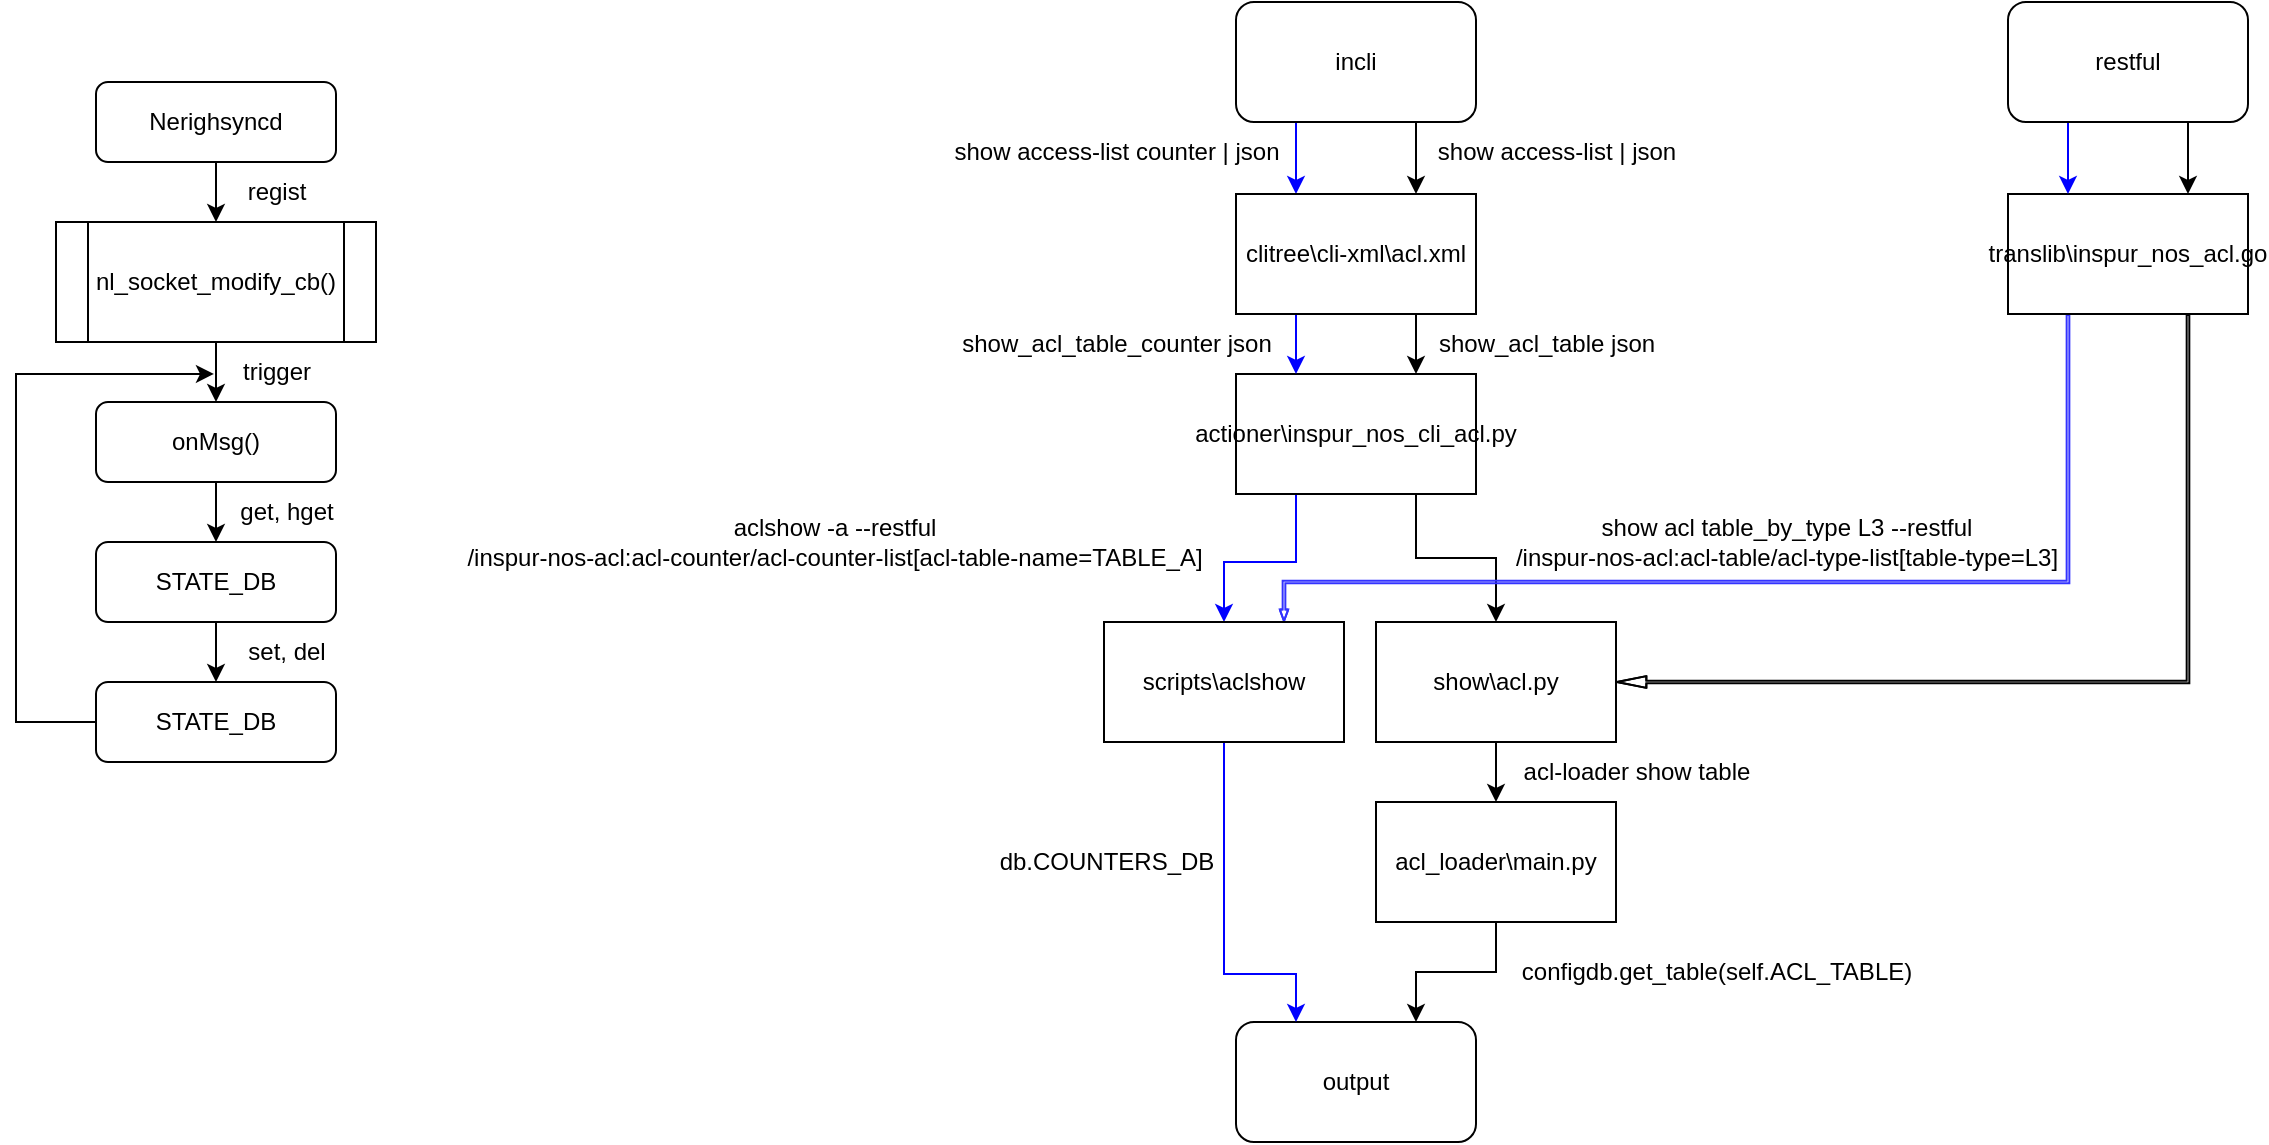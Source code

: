 <mxfile version="20.2.2" type="github">
  <diagram id="C5RBs43oDa-KdzZeNtuy" name="Page-1">
    <mxGraphModel dx="1785" dy="1684" grid="1" gridSize="10" guides="1" tooltips="1" connect="1" arrows="1" fold="1" page="1" pageScale="1" pageWidth="827" pageHeight="1169" math="0" shadow="0">
      <root>
        <mxCell id="WIyWlLk6GJQsqaUBKTNV-0" />
        <mxCell id="WIyWlLk6GJQsqaUBKTNV-1" parent="WIyWlLk6GJQsqaUBKTNV-0" />
        <mxCell id="yO1y78sVCAmucmQ93rex-3" value="" style="edgeStyle=orthogonalEdgeStyle;rounded=0;orthogonalLoop=1;jettySize=auto;html=1;" parent="WIyWlLk6GJQsqaUBKTNV-1" source="WIyWlLk6GJQsqaUBKTNV-3" target="yO1y78sVCAmucmQ93rex-0" edge="1">
          <mxGeometry relative="1" as="geometry">
            <Array as="points" />
          </mxGeometry>
        </mxCell>
        <mxCell id="WIyWlLk6GJQsqaUBKTNV-3" value="Nerighsyncd" style="rounded=1;whiteSpace=wrap;html=1;fontSize=12;glass=0;strokeWidth=1;shadow=0;" parent="WIyWlLk6GJQsqaUBKTNV-1" vertex="1">
          <mxGeometry x="-150" y="30" width="120" height="40" as="geometry" />
        </mxCell>
        <mxCell id="yO1y78sVCAmucmQ93rex-11" value="" style="edgeStyle=orthogonalEdgeStyle;rounded=0;orthogonalLoop=1;jettySize=auto;html=1;" parent="WIyWlLk6GJQsqaUBKTNV-1" source="WIyWlLk6GJQsqaUBKTNV-7" target="yO1y78sVCAmucmQ93rex-9" edge="1">
          <mxGeometry relative="1" as="geometry" />
        </mxCell>
        <mxCell id="WIyWlLk6GJQsqaUBKTNV-7" value="onMsg()" style="rounded=1;whiteSpace=wrap;html=1;fontSize=12;glass=0;strokeWidth=1;shadow=0;" parent="WIyWlLk6GJQsqaUBKTNV-1" vertex="1">
          <mxGeometry x="-150" y="190" width="120" height="40" as="geometry" />
        </mxCell>
        <mxCell id="yO1y78sVCAmucmQ93rex-23" value="" style="edgeStyle=orthogonalEdgeStyle;rounded=0;orthogonalLoop=1;jettySize=auto;html=1;" parent="WIyWlLk6GJQsqaUBKTNV-1" source="yO1y78sVCAmucmQ93rex-0" edge="1">
          <mxGeometry relative="1" as="geometry">
            <mxPoint x="-90" y="190" as="targetPoint" />
          </mxGeometry>
        </mxCell>
        <mxCell id="yO1y78sVCAmucmQ93rex-0" value="nl_socket_modify_cb()" style="shape=process;whiteSpace=wrap;html=1;backgroundOutline=1;" parent="WIyWlLk6GJQsqaUBKTNV-1" vertex="1">
          <mxGeometry x="-170" y="100" width="160" height="60" as="geometry" />
        </mxCell>
        <mxCell id="yO1y78sVCAmucmQ93rex-8" value="regist" style="text;html=1;align=center;verticalAlign=middle;resizable=0;points=[];autosize=1;strokeColor=none;fillColor=none;" parent="WIyWlLk6GJQsqaUBKTNV-1" vertex="1">
          <mxGeometry x="-85" y="70" width="50" height="30" as="geometry" />
        </mxCell>
        <mxCell id="yO1y78sVCAmucmQ93rex-16" value="" style="edgeStyle=orthogonalEdgeStyle;rounded=0;orthogonalLoop=1;jettySize=auto;html=1;" parent="WIyWlLk6GJQsqaUBKTNV-1" source="yO1y78sVCAmucmQ93rex-9" target="yO1y78sVCAmucmQ93rex-15" edge="1">
          <mxGeometry relative="1" as="geometry" />
        </mxCell>
        <mxCell id="yO1y78sVCAmucmQ93rex-9" value="STATE_DB" style="rounded=1;whiteSpace=wrap;html=1;fontSize=12;glass=0;strokeWidth=1;shadow=0;" parent="WIyWlLk6GJQsqaUBKTNV-1" vertex="1">
          <mxGeometry x="-150" y="260" width="120" height="40" as="geometry" />
        </mxCell>
        <mxCell id="yO1y78sVCAmucmQ93rex-12" value="get, hget" style="text;html=1;align=center;verticalAlign=middle;resizable=0;points=[];autosize=1;strokeColor=none;fillColor=none;" parent="WIyWlLk6GJQsqaUBKTNV-1" vertex="1">
          <mxGeometry x="-90" y="230" width="70" height="30" as="geometry" />
        </mxCell>
        <mxCell id="yO1y78sVCAmucmQ93rex-28" style="edgeStyle=orthogonalEdgeStyle;rounded=0;orthogonalLoop=1;jettySize=auto;html=1;entryX=-0.017;entryY=0.533;entryDx=0;entryDy=0;entryPerimeter=0;" parent="WIyWlLk6GJQsqaUBKTNV-1" source="yO1y78sVCAmucmQ93rex-15" target="yO1y78sVCAmucmQ93rex-26" edge="1">
          <mxGeometry relative="1" as="geometry">
            <mxPoint x="-220" y="180" as="targetPoint" />
            <Array as="points">
              <mxPoint x="-190" y="350" />
              <mxPoint x="-190" y="176" />
            </Array>
          </mxGeometry>
        </mxCell>
        <mxCell id="yO1y78sVCAmucmQ93rex-15" value="STATE_DB" style="rounded=1;whiteSpace=wrap;html=1;fontSize=12;glass=0;strokeWidth=1;shadow=0;" parent="WIyWlLk6GJQsqaUBKTNV-1" vertex="1">
          <mxGeometry x="-150" y="330" width="120" height="40" as="geometry" />
        </mxCell>
        <mxCell id="yO1y78sVCAmucmQ93rex-17" value="set, del" style="text;html=1;align=center;verticalAlign=middle;resizable=0;points=[];autosize=1;strokeColor=none;fillColor=none;" parent="WIyWlLk6GJQsqaUBKTNV-1" vertex="1">
          <mxGeometry x="-85" y="300" width="60" height="30" as="geometry" />
        </mxCell>
        <mxCell id="yO1y78sVCAmucmQ93rex-26" value="trigger" style="text;html=1;align=center;verticalAlign=middle;resizable=0;points=[];autosize=1;strokeColor=none;fillColor=none;" parent="WIyWlLk6GJQsqaUBKTNV-1" vertex="1">
          <mxGeometry x="-90" y="160" width="60" height="30" as="geometry" />
        </mxCell>
        <mxCell id="ybTX2wybyMsjhAQIcvc8-15" value="" style="edgeStyle=orthogonalEdgeStyle;rounded=0;orthogonalLoop=1;jettySize=auto;html=1;strokeColor=#000000;" edge="1" parent="WIyWlLk6GJQsqaUBKTNV-1" source="W5HpRq3daMPz91uDNiNY-3" target="W5HpRq3daMPz91uDNiNY-4">
          <mxGeometry relative="1" as="geometry" />
        </mxCell>
        <mxCell id="W5HpRq3daMPz91uDNiNY-3" value="show\acl.py" style="whiteSpace=wrap;html=1;" parent="WIyWlLk6GJQsqaUBKTNV-1" vertex="1">
          <mxGeometry x="490" y="300" width="120" height="60" as="geometry" />
        </mxCell>
        <mxCell id="ybTX2wybyMsjhAQIcvc8-22" value="" style="edgeStyle=orthogonalEdgeStyle;rounded=0;orthogonalLoop=1;jettySize=auto;html=1;strokeColor=#000000;entryX=0.75;entryY=0;entryDx=0;entryDy=0;" edge="1" parent="WIyWlLk6GJQsqaUBKTNV-1" source="W5HpRq3daMPz91uDNiNY-4" target="W5HpRq3daMPz91uDNiNY-7">
          <mxGeometry relative="1" as="geometry" />
        </mxCell>
        <mxCell id="W5HpRq3daMPz91uDNiNY-4" value="acl_loader\main.py" style="whiteSpace=wrap;html=1;" parent="WIyWlLk6GJQsqaUBKTNV-1" vertex="1">
          <mxGeometry x="490" y="390" width="120" height="60" as="geometry" />
        </mxCell>
        <mxCell id="UM4itqm9FLcUcEC3_RaC-1" value="" style="edgeStyle=orthogonalEdgeStyle;rounded=0;orthogonalLoop=1;jettySize=auto;html=1;exitX=0.75;exitY=1;exitDx=0;exitDy=0;entryX=0.75;entryY=0;entryDx=0;entryDy=0;" parent="WIyWlLk6GJQsqaUBKTNV-1" source="W5HpRq3daMPz91uDNiNY-5" target="UM4itqm9FLcUcEC3_RaC-0" edge="1">
          <mxGeometry relative="1" as="geometry" />
        </mxCell>
        <mxCell id="ybTX2wybyMsjhAQIcvc8-1" value="" style="edgeStyle=orthogonalEdgeStyle;rounded=0;orthogonalLoop=1;jettySize=auto;html=1;exitX=0.25;exitY=1;exitDx=0;exitDy=0;entryX=0.25;entryY=0;entryDx=0;entryDy=0;strokeColor=#0000FF;" edge="1" parent="WIyWlLk6GJQsqaUBKTNV-1" source="W5HpRq3daMPz91uDNiNY-5" target="UM4itqm9FLcUcEC3_RaC-0">
          <mxGeometry relative="1" as="geometry">
            <Array as="points">
              <mxPoint x="450" y="58" />
              <mxPoint x="450" y="80" />
            </Array>
          </mxGeometry>
        </mxCell>
        <mxCell id="W5HpRq3daMPz91uDNiNY-5" value="incli" style="rounded=1;whiteSpace=wrap;html=1;" parent="WIyWlLk6GJQsqaUBKTNV-1" vertex="1">
          <mxGeometry x="420" y="-10" width="120" height="60" as="geometry" />
        </mxCell>
        <mxCell id="ybTX2wybyMsjhAQIcvc8-10" value="" style="edgeStyle=orthogonalEdgeStyle;rounded=0;orthogonalLoop=1;jettySize=auto;html=1;entryX=0.5;entryY=0;entryDx=0;entryDy=0;exitX=0.75;exitY=1;exitDx=0;exitDy=0;" edge="1" parent="WIyWlLk6GJQsqaUBKTNV-1" source="W5HpRq3daMPz91uDNiNY-6" target="W5HpRq3daMPz91uDNiNY-3">
          <mxGeometry relative="1" as="geometry" />
        </mxCell>
        <mxCell id="ybTX2wybyMsjhAQIcvc8-12" value="" style="edgeStyle=orthogonalEdgeStyle;rounded=0;orthogonalLoop=1;jettySize=auto;html=1;strokeColor=#0000FF;entryX=0.5;entryY=0;entryDx=0;entryDy=0;exitX=0.25;exitY=1;exitDx=0;exitDy=0;" edge="1" parent="WIyWlLk6GJQsqaUBKTNV-1" source="W5HpRq3daMPz91uDNiNY-6" target="ybTX2wybyMsjhAQIcvc8-11">
          <mxGeometry relative="1" as="geometry">
            <Array as="points">
              <mxPoint x="450" y="270" />
              <mxPoint x="414" y="270" />
            </Array>
          </mxGeometry>
        </mxCell>
        <mxCell id="W5HpRq3daMPz91uDNiNY-6" value="actioner\inspur_nos_cli_acl.py" style="whiteSpace=wrap;html=1;" parent="WIyWlLk6GJQsqaUBKTNV-1" vertex="1">
          <mxGeometry x="420" y="176" width="120" height="60" as="geometry" />
        </mxCell>
        <mxCell id="W5HpRq3daMPz91uDNiNY-7" value="output" style="rounded=1;whiteSpace=wrap;html=1;" parent="WIyWlLk6GJQsqaUBKTNV-1" vertex="1">
          <mxGeometry x="420" y="500" width="120" height="60" as="geometry" />
        </mxCell>
        <mxCell id="W5HpRq3daMPz91uDNiNY-14" value="show access-list | json" style="text;html=1;align=center;verticalAlign=middle;resizable=0;points=[];autosize=1;strokeColor=none;fillColor=none;" parent="WIyWlLk6GJQsqaUBKTNV-1" vertex="1">
          <mxGeometry x="510" y="50" width="140" height="30" as="geometry" />
        </mxCell>
        <mxCell id="W5HpRq3daMPz91uDNiNY-17" value="acl-loader show table" style="text;html=1;align=center;verticalAlign=middle;resizable=0;points=[];autosize=1;strokeColor=none;fillColor=none;" parent="WIyWlLk6GJQsqaUBKTNV-1" vertex="1">
          <mxGeometry x="550" y="360" width="140" height="30" as="geometry" />
        </mxCell>
        <mxCell id="W5HpRq3daMPz91uDNiNY-19" value="configdb.get_table(self.ACL_TABLE)" style="text;html=1;align=center;verticalAlign=middle;resizable=0;points=[];autosize=1;strokeColor=none;fillColor=none;" parent="WIyWlLk6GJQsqaUBKTNV-1" vertex="1">
          <mxGeometry x="550" y="460" width="220" height="30" as="geometry" />
        </mxCell>
        <mxCell id="ybTX2wybyMsjhAQIcvc8-24" value="" style="edgeStyle=orthogonalEdgeStyle;rounded=0;orthogonalLoop=1;jettySize=auto;html=1;strokeColor=#3333FF;entryX=0.75;entryY=0;entryDx=0;entryDy=0;exitX=0.25;exitY=1;exitDx=0;exitDy=0;shape=flexArrow;endWidth=1.857;endSize=1.577;width=1.346;" edge="1" parent="WIyWlLk6GJQsqaUBKTNV-1" source="ZWctr04iE0Foz0xTzk2P-0" target="ybTX2wybyMsjhAQIcvc8-11">
          <mxGeometry relative="1" as="geometry">
            <mxPoint x="910" y="256" as="targetPoint" />
            <Array as="points">
              <mxPoint x="836" y="280" />
              <mxPoint x="444" y="280" />
            </Array>
          </mxGeometry>
        </mxCell>
        <mxCell id="ybTX2wybyMsjhAQIcvc8-32" value="" style="rounded=0;orthogonalLoop=1;jettySize=auto;html=1;strokeColor=#000000;elbow=vertical;entryX=1;entryY=0.5;entryDx=0;entryDy=0;edgeStyle=orthogonalEdgeStyle;exitX=0.75;exitY=1;exitDx=0;exitDy=0;shape=flexArrow;width=1.333;endSize=4.557;endWidth=3.556;" edge="1" parent="WIyWlLk6GJQsqaUBKTNV-1" source="ZWctr04iE0Foz0xTzk2P-0" target="W5HpRq3daMPz91uDNiNY-3">
          <mxGeometry relative="1" as="geometry" />
        </mxCell>
        <mxCell id="ZWctr04iE0Foz0xTzk2P-0" value="translib\inspur_nos_acl.go" style="whiteSpace=wrap;html=1;" parent="WIyWlLk6GJQsqaUBKTNV-1" vertex="1">
          <mxGeometry x="806" y="86" width="120" height="60" as="geometry" />
        </mxCell>
        <mxCell id="ZWctr04iE0Foz0xTzk2P-3" style="edgeStyle=orthogonalEdgeStyle;rounded=0;orthogonalLoop=1;jettySize=auto;html=1;exitX=0.75;exitY=1;exitDx=0;exitDy=0;entryX=0.75;entryY=0;entryDx=0;entryDy=0;" parent="WIyWlLk6GJQsqaUBKTNV-1" source="ZWctr04iE0Foz0xTzk2P-2" target="ZWctr04iE0Foz0xTzk2P-0" edge="1">
          <mxGeometry relative="1" as="geometry" />
        </mxCell>
        <mxCell id="ybTX2wybyMsjhAQIcvc8-33" value="" style="edgeStyle=orthogonalEdgeStyle;rounded=0;orthogonalLoop=1;jettySize=auto;html=1;strokeColor=#0000FF;elbow=vertical;exitX=0.25;exitY=1;exitDx=0;exitDy=0;entryX=0.25;entryY=0;entryDx=0;entryDy=0;" edge="1" parent="WIyWlLk6GJQsqaUBKTNV-1" source="ZWctr04iE0Foz0xTzk2P-2" target="ZWctr04iE0Foz0xTzk2P-0">
          <mxGeometry relative="1" as="geometry" />
        </mxCell>
        <mxCell id="ZWctr04iE0Foz0xTzk2P-2" value="restful" style="rounded=1;whiteSpace=wrap;html=1;" parent="WIyWlLk6GJQsqaUBKTNV-1" vertex="1">
          <mxGeometry x="806" y="-10" width="120" height="60" as="geometry" />
        </mxCell>
        <mxCell id="UM4itqm9FLcUcEC3_RaC-3" style="edgeStyle=orthogonalEdgeStyle;rounded=0;orthogonalLoop=1;jettySize=auto;html=1;exitX=0.25;exitY=1;exitDx=0;exitDy=0;entryX=0.25;entryY=0;entryDx=0;entryDy=0;strokeColor=#0000FF;" parent="WIyWlLk6GJQsqaUBKTNV-1" source="UM4itqm9FLcUcEC3_RaC-0" target="W5HpRq3daMPz91uDNiNY-6" edge="1">
          <mxGeometry relative="1" as="geometry" />
        </mxCell>
        <mxCell id="UM4itqm9FLcUcEC3_RaC-0" value="clitree\cli-xml\acl.xml" style="whiteSpace=wrap;html=1;" parent="WIyWlLk6GJQsqaUBKTNV-1" vertex="1">
          <mxGeometry x="420" y="86" width="120" height="60" as="geometry" />
        </mxCell>
        <mxCell id="UM4itqm9FLcUcEC3_RaC-4" value="show_acl_table json" style="text;html=1;align=center;verticalAlign=middle;resizable=0;points=[];autosize=1;strokeColor=none;fillColor=none;" parent="WIyWlLk6GJQsqaUBKTNV-1" vertex="1">
          <mxGeometry x="510" y="146" width="130" height="30" as="geometry" />
        </mxCell>
        <mxCell id="ybTX2wybyMsjhAQIcvc8-2" value="show access-list counter | json" style="text;html=1;align=center;verticalAlign=middle;resizable=0;points=[];autosize=1;strokeColor=none;fillColor=none;" vertex="1" parent="WIyWlLk6GJQsqaUBKTNV-1">
          <mxGeometry x="265" y="50" width="190" height="30" as="geometry" />
        </mxCell>
        <mxCell id="ybTX2wybyMsjhAQIcvc8-6" value="show_acl_table_counter json" style="text;html=1;align=center;verticalAlign=middle;resizable=0;points=[];autosize=1;strokeColor=none;fillColor=none;" vertex="1" parent="WIyWlLk6GJQsqaUBKTNV-1">
          <mxGeometry x="270" y="146" width="180" height="30" as="geometry" />
        </mxCell>
        <mxCell id="ybTX2wybyMsjhAQIcvc8-9" style="edgeStyle=orthogonalEdgeStyle;rounded=0;orthogonalLoop=1;jettySize=auto;html=1;exitX=0.75;exitY=1;exitDx=0;exitDy=0;entryX=0.75;entryY=0;entryDx=0;entryDy=0;" edge="1" parent="WIyWlLk6GJQsqaUBKTNV-1" source="UM4itqm9FLcUcEC3_RaC-0" target="W5HpRq3daMPz91uDNiNY-6">
          <mxGeometry relative="1" as="geometry">
            <mxPoint x="460" y="156" as="sourcePoint" />
            <mxPoint x="460" y="186" as="targetPoint" />
          </mxGeometry>
        </mxCell>
        <mxCell id="ybTX2wybyMsjhAQIcvc8-21" value="" style="edgeStyle=orthogonalEdgeStyle;rounded=0;orthogonalLoop=1;jettySize=auto;html=1;strokeColor=#0000FF;entryX=0.25;entryY=0;entryDx=0;entryDy=0;" edge="1" parent="WIyWlLk6GJQsqaUBKTNV-1" source="ybTX2wybyMsjhAQIcvc8-11" target="W5HpRq3daMPz91uDNiNY-7">
          <mxGeometry relative="1" as="geometry">
            <mxPoint x="414" y="470" as="targetPoint" />
            <Array as="points">
              <mxPoint x="414" y="476" />
              <mxPoint x="450" y="476" />
            </Array>
          </mxGeometry>
        </mxCell>
        <mxCell id="ybTX2wybyMsjhAQIcvc8-11" value="scripts\aclshow" style="whiteSpace=wrap;html=1;" vertex="1" parent="WIyWlLk6GJQsqaUBKTNV-1">
          <mxGeometry x="354" y="300" width="120" height="60" as="geometry" />
        </mxCell>
        <mxCell id="ybTX2wybyMsjhAQIcvc8-13" value="aclshow -a --restful &lt;br&gt;/inspur-nos-acl:acl-counter/acl-counter-list[acl-table-name=TABLE_A]" style="text;html=1;align=center;verticalAlign=middle;resizable=0;points=[];autosize=1;strokeColor=none;fillColor=none;" vertex="1" parent="WIyWlLk6GJQsqaUBKTNV-1">
          <mxGeometry x="24" y="240" width="390" height="40" as="geometry" />
        </mxCell>
        <mxCell id="ybTX2wybyMsjhAQIcvc8-14" value="show acl table_by_type L3 --restful &lt;br&gt;/inspur-nos-acl:acl-table/acl-type-list[table-type=L3]" style="text;html=1;align=center;verticalAlign=middle;resizable=0;points=[];autosize=1;strokeColor=none;fillColor=none;" vertex="1" parent="WIyWlLk6GJQsqaUBKTNV-1">
          <mxGeometry x="550" y="240" width="290" height="40" as="geometry" />
        </mxCell>
        <mxCell id="ybTX2wybyMsjhAQIcvc8-17" value="db.COUNTERS_DB" style="text;html=1;align=center;verticalAlign=middle;resizable=0;points=[];autosize=1;strokeColor=none;fillColor=none;" vertex="1" parent="WIyWlLk6GJQsqaUBKTNV-1">
          <mxGeometry x="290" y="405" width="130" height="30" as="geometry" />
        </mxCell>
      </root>
    </mxGraphModel>
  </diagram>
</mxfile>
